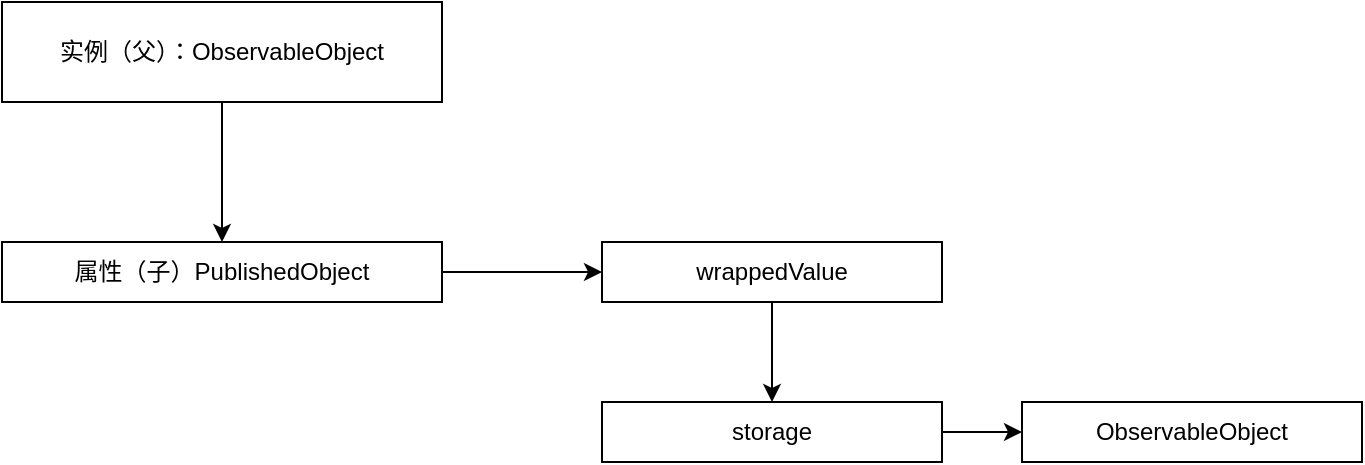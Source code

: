 <mxfile version="17.4.6" type="github">
  <diagram id="QpBjXaZv58pvL9R-0wRu" name="Page-1">
    <mxGraphModel dx="865" dy="800" grid="1" gridSize="10" guides="1" tooltips="1" connect="1" arrows="1" fold="1" page="1" pageScale="1" pageWidth="850" pageHeight="1100" math="0" shadow="0">
      <root>
        <mxCell id="0" />
        <mxCell id="1" parent="0" />
        <mxCell id="yC53JciDfnrSa3dw4U8t-9" style="edgeStyle=orthogonalEdgeStyle;rounded=0;orthogonalLoop=1;jettySize=auto;html=1;entryX=0.5;entryY=0;entryDx=0;entryDy=0;" edge="1" parent="1" source="yC53JciDfnrSa3dw4U8t-3" target="yC53JciDfnrSa3dw4U8t-5">
          <mxGeometry relative="1" as="geometry" />
        </mxCell>
        <mxCell id="yC53JciDfnrSa3dw4U8t-3" value="&lt;span&gt;实例（父）：ObservableObject&lt;/span&gt;" style="rounded=0;whiteSpace=wrap;html=1;" vertex="1" parent="1">
          <mxGeometry x="60" y="120" width="220" height="50" as="geometry" />
        </mxCell>
        <mxCell id="yC53JciDfnrSa3dw4U8t-11" style="edgeStyle=orthogonalEdgeStyle;rounded=0;orthogonalLoop=1;jettySize=auto;html=1;" edge="1" parent="1" source="yC53JciDfnrSa3dw4U8t-5" target="yC53JciDfnrSa3dw4U8t-6">
          <mxGeometry relative="1" as="geometry" />
        </mxCell>
        <mxCell id="yC53JciDfnrSa3dw4U8t-12" style="edgeStyle=orthogonalEdgeStyle;rounded=0;orthogonalLoop=1;jettySize=auto;html=1;exitX=0.5;exitY=1;exitDx=0;exitDy=0;entryX=0.5;entryY=0;entryDx=0;entryDy=0;" edge="1" parent="1" source="yC53JciDfnrSa3dw4U8t-6" target="yC53JciDfnrSa3dw4U8t-10">
          <mxGeometry relative="1" as="geometry" />
        </mxCell>
        <mxCell id="yC53JciDfnrSa3dw4U8t-5" value="&lt;span&gt;属性（子）PublishedObject&lt;/span&gt;" style="rounded=0;whiteSpace=wrap;html=1;" vertex="1" parent="1">
          <mxGeometry x="60" y="240" width="220" height="30" as="geometry" />
        </mxCell>
        <mxCell id="yC53JciDfnrSa3dw4U8t-6" value="wrappedValue" style="rounded=0;whiteSpace=wrap;html=1;" vertex="1" parent="1">
          <mxGeometry x="360" y="240" width="170" height="30" as="geometry" />
        </mxCell>
        <mxCell id="yC53JciDfnrSa3dw4U8t-14" style="edgeStyle=orthogonalEdgeStyle;rounded=0;orthogonalLoop=1;jettySize=auto;html=1;exitX=1;exitY=0.5;exitDx=0;exitDy=0;entryX=0;entryY=0.5;entryDx=0;entryDy=0;" edge="1" parent="1" source="yC53JciDfnrSa3dw4U8t-10" target="yC53JciDfnrSa3dw4U8t-13">
          <mxGeometry relative="1" as="geometry" />
        </mxCell>
        <mxCell id="yC53JciDfnrSa3dw4U8t-10" value="storage" style="rounded=0;whiteSpace=wrap;html=1;" vertex="1" parent="1">
          <mxGeometry x="360" y="320" width="170" height="30" as="geometry" />
        </mxCell>
        <mxCell id="yC53JciDfnrSa3dw4U8t-13" value="ObservableObject" style="rounded=0;whiteSpace=wrap;html=1;" vertex="1" parent="1">
          <mxGeometry x="570" y="320" width="170" height="30" as="geometry" />
        </mxCell>
      </root>
    </mxGraphModel>
  </diagram>
</mxfile>
